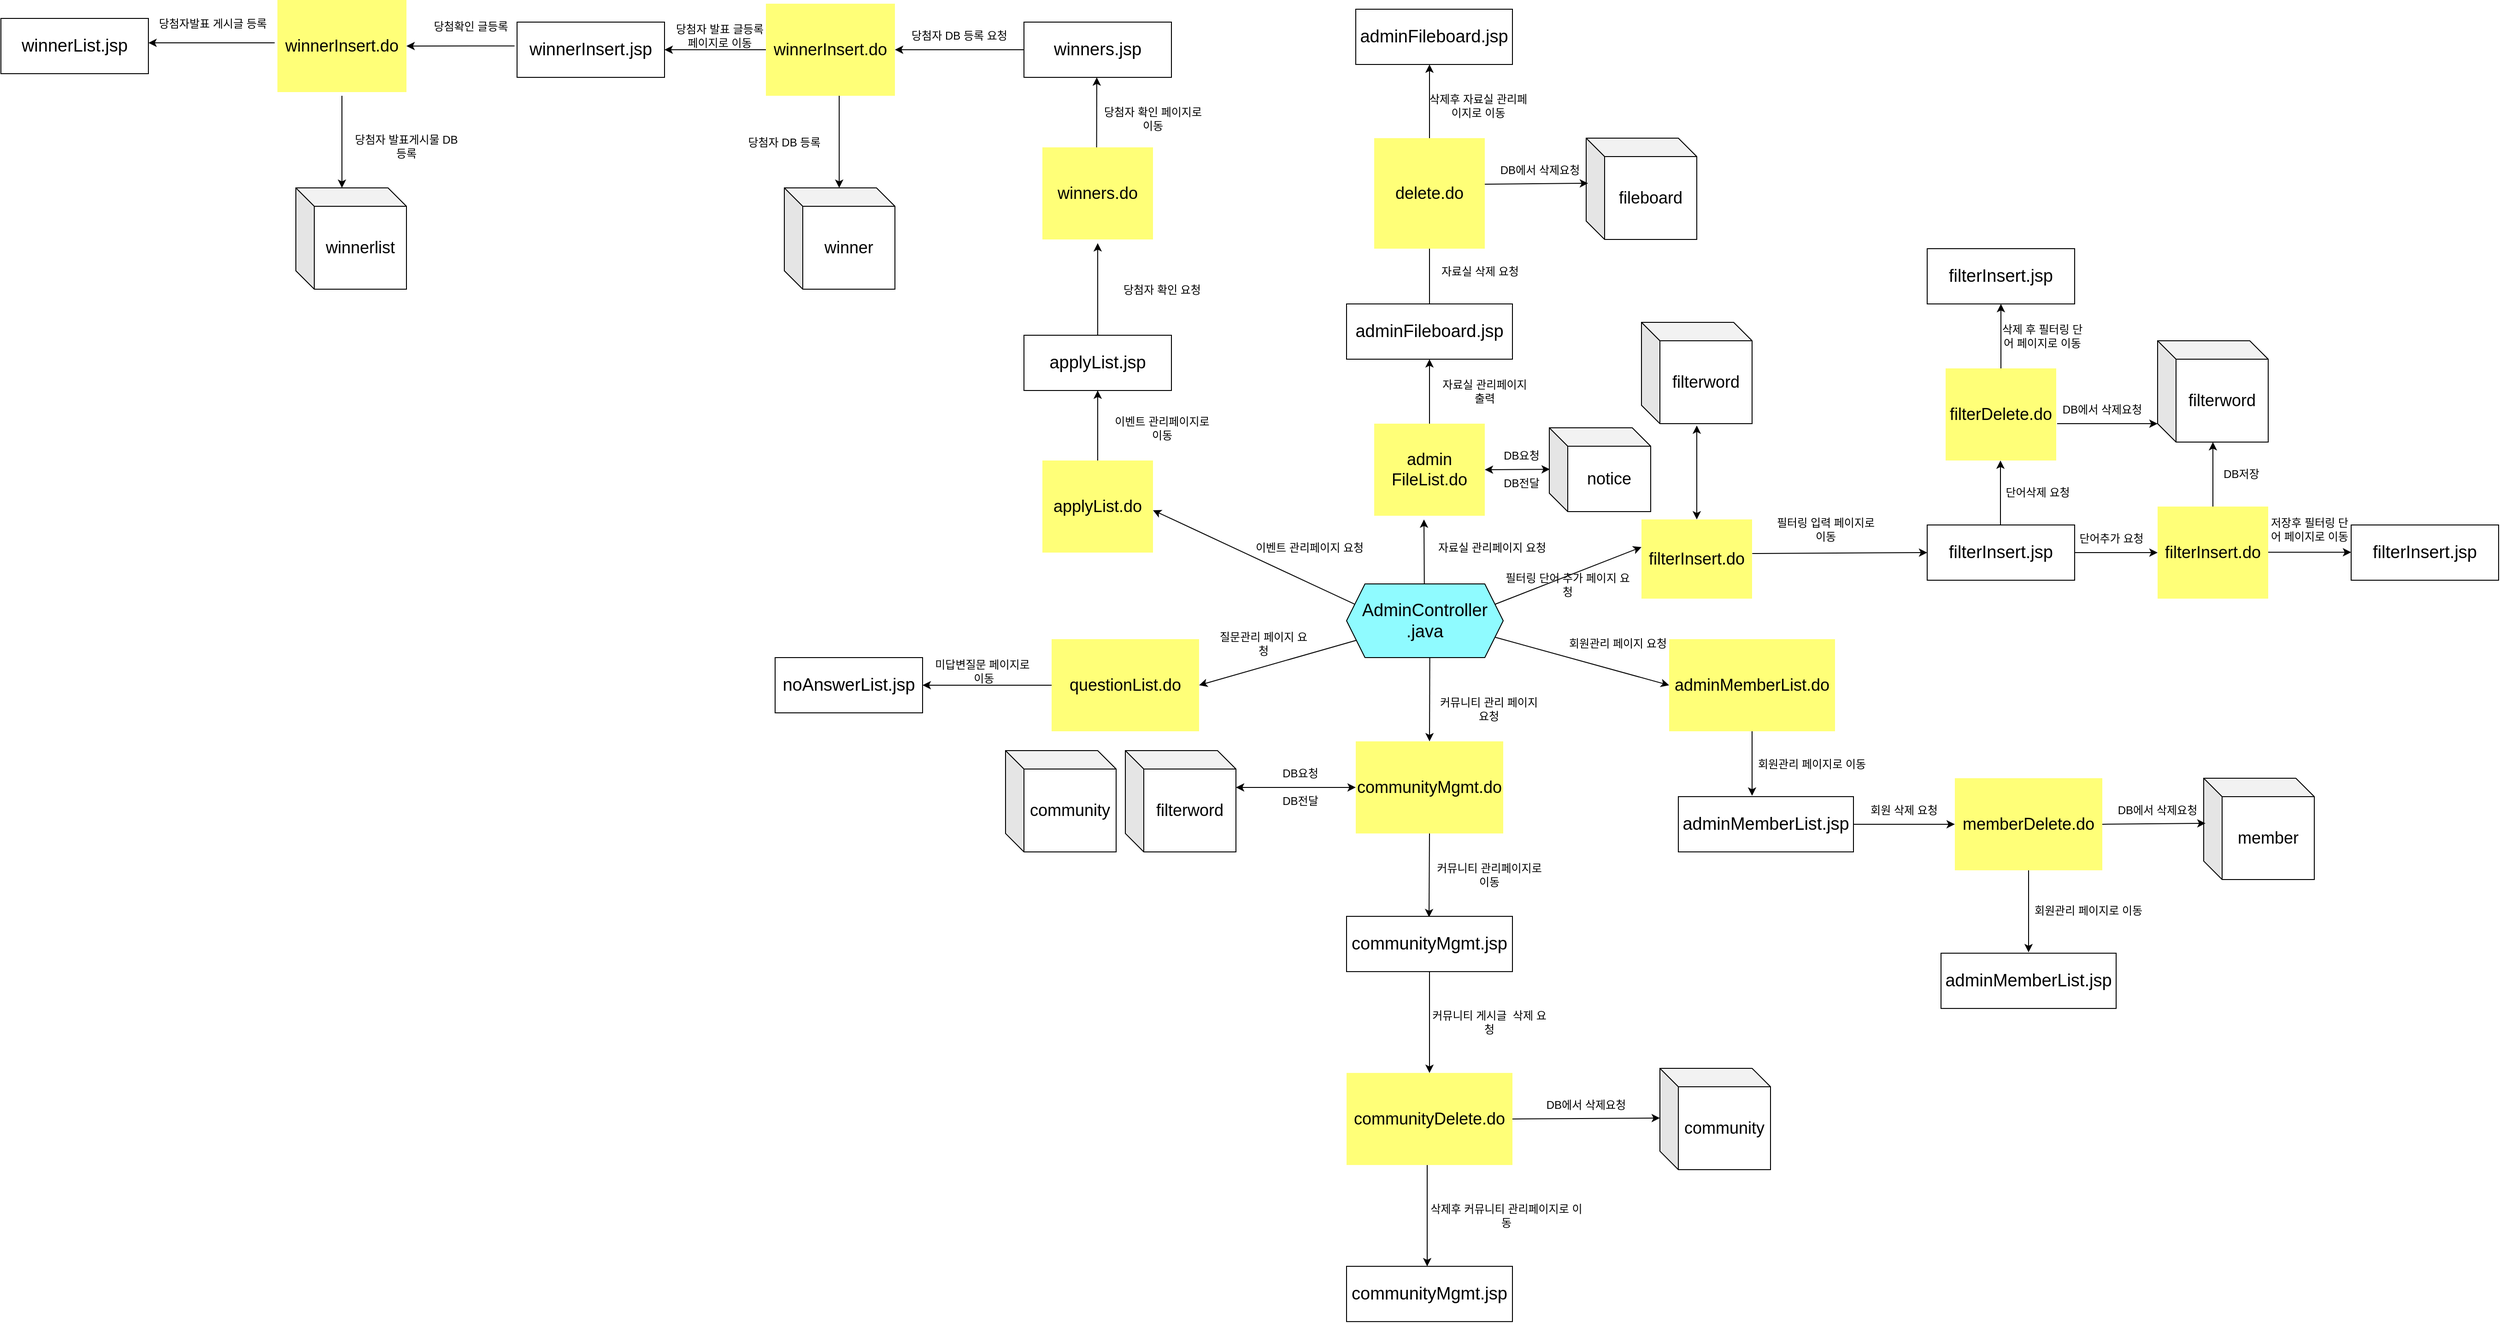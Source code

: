 <mxfile version="21.7.1" type="device">
  <diagram name="페이지-1" id="uMQmpPxXBUdLCJVfFvuU">
    <mxGraphModel dx="8061" dy="3802" grid="1" gridSize="10" guides="1" tooltips="1" connect="1" arrows="1" fold="1" page="1" pageScale="1" pageWidth="827" pageHeight="1169" math="0" shadow="0">
      <root>
        <mxCell id="0" />
        <mxCell id="1" parent="0" />
        <mxCell id="gLvKTpUvaCiPlKPC_Aii-118" value="" style="endArrow=classic;html=1;rounded=0;exitX=0.5;exitY=0;exitDx=0;exitDy=0;" edge="1" parent="1">
          <mxGeometry width="50" height="50" relative="1" as="geometry">
            <mxPoint x="-505.62" y="40" as="sourcePoint" />
            <mxPoint x="-506" y="-30" as="targetPoint" />
          </mxGeometry>
        </mxCell>
        <mxCell id="gLvKTpUvaCiPlKPC_Aii-134" value="&lt;span style=&quot;font-size: 18px;&quot;&gt;fileboard&lt;/span&gt;" style="shape=cube;whiteSpace=wrap;html=1;boundedLbl=1;backgroundOutline=1;darkOpacity=0.05;darkOpacity2=0.1;" vertex="1" parent="1">
          <mxGeometry x="-330" y="-444" width="120" height="110" as="geometry" />
        </mxCell>
        <mxCell id="gLvKTpUvaCiPlKPC_Aii-143" value="&lt;font style=&quot;font-size: 19px;&quot;&gt;AdminController&lt;br style=&quot;border-color: var(--border-color);&quot;&gt;.java&lt;/font&gt;" style="shape=hexagon;perimeter=hexagonPerimeter2;whiteSpace=wrap;html=1;fixedSize=1;fillColor=#8FFBFF;" vertex="1" parent="1">
          <mxGeometry x="-590" y="40" width="170" height="80" as="geometry" />
        </mxCell>
        <mxCell id="gLvKTpUvaCiPlKPC_Aii-144" value="&lt;span style=&quot;font-size: 18px;&quot;&gt;questionList.do&lt;/span&gt;" style="text;html=1;strokeColor=none;fillColor=#FFFF78;align=center;verticalAlign=middle;whiteSpace=wrap;rounded=0;" vertex="1" parent="1">
          <mxGeometry x="-910" y="100" width="160" height="100" as="geometry" />
        </mxCell>
        <mxCell id="gLvKTpUvaCiPlKPC_Aii-145" value="" style="endArrow=classic;html=1;rounded=0;exitX=0;exitY=0.5;exitDx=0;exitDy=0;entryX=1;entryY=0.5;entryDx=0;entryDy=0;" edge="1" parent="1" target="gLvKTpUvaCiPlKPC_Aii-146">
          <mxGeometry width="50" height="50" relative="1" as="geometry">
            <mxPoint x="-910" y="150" as="sourcePoint" />
            <mxPoint x="-1030" y="150" as="targetPoint" />
          </mxGeometry>
        </mxCell>
        <mxCell id="gLvKTpUvaCiPlKPC_Aii-146" value="&lt;font style=&quot;font-size: 19px;&quot;&gt;noAnswerList.jsp&lt;/font&gt;" style="rounded=0;whiteSpace=wrap;html=1;" vertex="1" parent="1">
          <mxGeometry x="-1210" y="120" width="160" height="60" as="geometry" />
        </mxCell>
        <mxCell id="gLvKTpUvaCiPlKPC_Aii-147" value="미답변질문 페이지로&lt;br&gt;&amp;nbsp;이동" style="text;html=1;strokeColor=none;fillColor=none;align=center;verticalAlign=middle;whiteSpace=wrap;rounded=0;" vertex="1" parent="1">
          <mxGeometry x="-1050" y="120" width="130" height="30" as="geometry" />
        </mxCell>
        <mxCell id="gLvKTpUvaCiPlKPC_Aii-148" value="" style="endArrow=classic;html=1;rounded=0;entryX=1;entryY=0.5;entryDx=0;entryDy=0;" edge="1" parent="1" source="gLvKTpUvaCiPlKPC_Aii-143">
          <mxGeometry width="50" height="50" relative="1" as="geometry">
            <mxPoint x="-650" y="150" as="sourcePoint" />
            <mxPoint x="-750" y="150" as="targetPoint" />
          </mxGeometry>
        </mxCell>
        <mxCell id="gLvKTpUvaCiPlKPC_Aii-149" value="질문관리 페이지 요청" style="text;html=1;strokeColor=none;fillColor=none;align=center;verticalAlign=middle;whiteSpace=wrap;rounded=0;" vertex="1" parent="1">
          <mxGeometry x="-730" y="90" width="100" height="30" as="geometry" />
        </mxCell>
        <mxCell id="gLvKTpUvaCiPlKPC_Aii-150" value="&lt;span style=&quot;font-size: 18px;&quot;&gt;admin&lt;br&gt;FileList.do&lt;br&gt;&lt;/span&gt;" style="text;html=1;strokeColor=none;fillColor=#FFFF78;align=center;verticalAlign=middle;whiteSpace=wrap;rounded=0;" vertex="1" parent="1">
          <mxGeometry x="-560" y="-134" width="120" height="100" as="geometry" />
        </mxCell>
        <mxCell id="gLvKTpUvaCiPlKPC_Aii-151" value="자료실 관리페이지 요청" style="text;html=1;strokeColor=none;fillColor=none;align=center;verticalAlign=middle;whiteSpace=wrap;rounded=0;" vertex="1" parent="1">
          <mxGeometry x="-502.5" y="-14" width="140" height="30" as="geometry" />
        </mxCell>
        <mxCell id="gLvKTpUvaCiPlKPC_Aii-152" value="" style="endArrow=classic;html=1;rounded=0;exitX=0.5;exitY=0;exitDx=0;exitDy=0;" edge="1" parent="1">
          <mxGeometry width="50" height="50" relative="1" as="geometry">
            <mxPoint x="-500" y="-134" as="sourcePoint" />
            <mxPoint x="-500" y="-204" as="targetPoint" />
          </mxGeometry>
        </mxCell>
        <mxCell id="gLvKTpUvaCiPlKPC_Aii-153" value="&lt;span style=&quot;font-size: 19px;&quot;&gt;adminFileboard.jsp&lt;br&gt;&lt;/span&gt;" style="rounded=0;whiteSpace=wrap;html=1;" vertex="1" parent="1">
          <mxGeometry x="-590" y="-264" width="180" height="60" as="geometry" />
        </mxCell>
        <mxCell id="gLvKTpUvaCiPlKPC_Aii-154" value="&lt;font style=&quot;font-size: 18px;&quot;&gt;notice&lt;/font&gt;" style="shape=cube;whiteSpace=wrap;html=1;boundedLbl=1;backgroundOutline=1;darkOpacity=0.05;darkOpacity2=0.1;" vertex="1" parent="1">
          <mxGeometry x="-370" y="-129.5" width="110" height="91" as="geometry" />
        </mxCell>
        <mxCell id="gLvKTpUvaCiPlKPC_Aii-155" value="" style="endArrow=classic;startArrow=classic;html=1;rounded=0;entryX=1;entryY=0.5;entryDx=0;entryDy=0;exitX=0.005;exitY=0.495;exitDx=0;exitDy=0;exitPerimeter=0;" edge="1" parent="1" source="gLvKTpUvaCiPlKPC_Aii-154" target="gLvKTpUvaCiPlKPC_Aii-150">
          <mxGeometry width="50" height="50" relative="1" as="geometry">
            <mxPoint x="-670" y="-190" as="sourcePoint" />
            <mxPoint x="-560" y="-174" as="targetPoint" />
          </mxGeometry>
        </mxCell>
        <mxCell id="gLvKTpUvaCiPlKPC_Aii-156" value="DB요청" style="text;html=1;strokeColor=none;fillColor=none;align=center;verticalAlign=middle;whiteSpace=wrap;rounded=0;" vertex="1" parent="1">
          <mxGeometry x="-460" y="-114" width="120" height="30" as="geometry" />
        </mxCell>
        <mxCell id="gLvKTpUvaCiPlKPC_Aii-157" value="DB전달" style="text;html=1;strokeColor=none;fillColor=none;align=center;verticalAlign=middle;whiteSpace=wrap;rounded=0;" vertex="1" parent="1">
          <mxGeometry x="-460" y="-84" width="120" height="30" as="geometry" />
        </mxCell>
        <mxCell id="gLvKTpUvaCiPlKPC_Aii-158" value="자료실 관리페이지&lt;br&gt;출력" style="text;html=1;strokeColor=none;fillColor=none;align=center;verticalAlign=middle;whiteSpace=wrap;rounded=0;" vertex="1" parent="1">
          <mxGeometry x="-510" y="-184" width="140" height="30" as="geometry" />
        </mxCell>
        <mxCell id="gLvKTpUvaCiPlKPC_Aii-159" value="자료실 삭제 요청" style="text;html=1;strokeColor=none;fillColor=none;align=center;verticalAlign=middle;whiteSpace=wrap;rounded=0;" vertex="1" parent="1">
          <mxGeometry x="-500" y="-314" width="110" height="30" as="geometry" />
        </mxCell>
        <mxCell id="gLvKTpUvaCiPlKPC_Aii-160" value="" style="endArrow=classic;html=1;rounded=0;exitX=0.5;exitY=0;exitDx=0;exitDy=0;" edge="1" parent="1" source="gLvKTpUvaCiPlKPC_Aii-153">
          <mxGeometry width="50" height="50" relative="1" as="geometry">
            <mxPoint x="-610" y="-244" as="sourcePoint" />
            <mxPoint x="-500" y="-344" as="targetPoint" />
          </mxGeometry>
        </mxCell>
        <mxCell id="gLvKTpUvaCiPlKPC_Aii-161" value="&lt;span style=&quot;font-size: 18px;&quot;&gt;delete.do&lt;br&gt;&lt;/span&gt;" style="text;html=1;strokeColor=none;fillColor=#FFFF78;align=center;verticalAlign=middle;whiteSpace=wrap;rounded=0;" vertex="1" parent="1">
          <mxGeometry x="-560" y="-444" width="120" height="120" as="geometry" />
        </mxCell>
        <mxCell id="gLvKTpUvaCiPlKPC_Aii-162" value="" style="endArrow=classic;html=1;rounded=0;exitX=1.008;exitY=0.6;exitDx=0;exitDy=0;exitPerimeter=0;entryX=0.019;entryY=0.491;entryDx=0;entryDy=0;entryPerimeter=0;" edge="1" parent="1">
          <mxGeometry width="50" height="50" relative="1" as="geometry">
            <mxPoint x="-440" y="-394" as="sourcePoint" />
            <mxPoint x="-328" y="-395" as="targetPoint" />
          </mxGeometry>
        </mxCell>
        <mxCell id="gLvKTpUvaCiPlKPC_Aii-163" value="DB에서 삭제요청" style="text;html=1;strokeColor=none;fillColor=none;align=center;verticalAlign=middle;whiteSpace=wrap;rounded=0;" vertex="1" parent="1">
          <mxGeometry x="-440" y="-424" width="120" height="30" as="geometry" />
        </mxCell>
        <mxCell id="gLvKTpUvaCiPlKPC_Aii-164" value="&lt;span style=&quot;font-size: 19px;&quot;&gt;adminFileboard.jsp&lt;br&gt;&lt;/span&gt;" style="rounded=0;whiteSpace=wrap;html=1;" vertex="1" parent="1">
          <mxGeometry x="-580" y="-584" width="170" height="60" as="geometry" />
        </mxCell>
        <mxCell id="gLvKTpUvaCiPlKPC_Aii-165" value="삭제후 자료실 관리페이지로 이동" style="text;html=1;strokeColor=none;fillColor=none;align=center;verticalAlign=middle;whiteSpace=wrap;rounded=0;" vertex="1" parent="1">
          <mxGeometry x="-502.5" y="-494" width="110" height="30" as="geometry" />
        </mxCell>
        <mxCell id="gLvKTpUvaCiPlKPC_Aii-166" value="" style="endArrow=classic;html=1;rounded=0;exitX=0.5;exitY=0;exitDx=0;exitDy=0;" edge="1" parent="1">
          <mxGeometry width="50" height="50" relative="1" as="geometry">
            <mxPoint x="-500" y="-444" as="sourcePoint" />
            <mxPoint x="-500" y="-524" as="targetPoint" />
          </mxGeometry>
        </mxCell>
        <mxCell id="gLvKTpUvaCiPlKPC_Aii-167" value="&lt;font style=&quot;font-size: 18px;&quot;&gt;filterInsert.do&lt;/font&gt;" style="text;html=1;strokeColor=none;fillColor=#FFFF78;align=center;verticalAlign=middle;whiteSpace=wrap;rounded=0;" vertex="1" parent="1">
          <mxGeometry x="-270" y="-30" width="120" height="86" as="geometry" />
        </mxCell>
        <mxCell id="gLvKTpUvaCiPlKPC_Aii-168" value="" style="endArrow=classic;html=1;rounded=0;exitX=1.002;exitY=0.43;exitDx=0;exitDy=0;exitPerimeter=0;" edge="1" parent="1" source="gLvKTpUvaCiPlKPC_Aii-167">
          <mxGeometry width="50" height="50" relative="1" as="geometry">
            <mxPoint x="70" y="-43.96" as="sourcePoint" />
            <mxPoint x="40" y="6" as="targetPoint" />
          </mxGeometry>
        </mxCell>
        <mxCell id="gLvKTpUvaCiPlKPC_Aii-169" value="" style="endArrow=classic;html=1;rounded=0;exitX=1;exitY=0.5;exitDx=0;exitDy=0;" edge="1" parent="1" source="gLvKTpUvaCiPlKPC_Aii-172">
          <mxGeometry width="50" height="50" relative="1" as="geometry">
            <mxPoint x="220" y="5.5" as="sourcePoint" />
            <mxPoint x="290" y="6" as="targetPoint" />
          </mxGeometry>
        </mxCell>
        <mxCell id="gLvKTpUvaCiPlKPC_Aii-170" value="DB저장" style="text;html=1;strokeColor=none;fillColor=none;align=center;verticalAlign=middle;whiteSpace=wrap;rounded=0;" vertex="1" parent="1">
          <mxGeometry x="321" y="-94" width="120" height="30" as="geometry" />
        </mxCell>
        <mxCell id="gLvKTpUvaCiPlKPC_Aii-171" value="저장후 필터링 단어 페이지로 이동" style="text;html=1;strokeColor=none;fillColor=none;align=center;verticalAlign=middle;whiteSpace=wrap;rounded=0;" vertex="1" parent="1">
          <mxGeometry x="410" y="-34" width="90" height="30" as="geometry" />
        </mxCell>
        <mxCell id="gLvKTpUvaCiPlKPC_Aii-172" value="&lt;font style=&quot;font-size: 19px;&quot;&gt;filterInsert.jsp&lt;/font&gt;" style="rounded=0;whiteSpace=wrap;html=1;" vertex="1" parent="1">
          <mxGeometry x="40" y="-24" width="160" height="60" as="geometry" />
        </mxCell>
        <mxCell id="gLvKTpUvaCiPlKPC_Aii-173" value="" style="endArrow=classic;html=1;rounded=0;exitX=1;exitY=0.5;exitDx=0;exitDy=0;" edge="1" parent="1">
          <mxGeometry width="50" height="50" relative="1" as="geometry">
            <mxPoint x="410" y="5.66" as="sourcePoint" />
            <mxPoint x="500" y="5.66" as="targetPoint" />
          </mxGeometry>
        </mxCell>
        <mxCell id="gLvKTpUvaCiPlKPC_Aii-174" value="" style="endArrow=classic;html=1;rounded=0;exitX=0.5;exitY=0;exitDx=0;exitDy=0;" edge="1" parent="1">
          <mxGeometry width="50" height="50" relative="1" as="geometry">
            <mxPoint x="350" y="-44" as="sourcePoint" />
            <mxPoint x="350" y="-114" as="targetPoint" />
          </mxGeometry>
        </mxCell>
        <mxCell id="gLvKTpUvaCiPlKPC_Aii-175" value="필터링 입력 페이지로&lt;br&gt;이동" style="text;html=1;strokeColor=none;fillColor=none;align=center;verticalAlign=middle;whiteSpace=wrap;rounded=0;" vertex="1" parent="1">
          <mxGeometry x="-130" y="-34" width="120" height="30" as="geometry" />
        </mxCell>
        <mxCell id="gLvKTpUvaCiPlKPC_Aii-176" value="단어추가 요청" style="text;html=1;strokeColor=none;fillColor=none;align=center;verticalAlign=middle;whiteSpace=wrap;rounded=0;" vertex="1" parent="1">
          <mxGeometry x="180" y="-24" width="120" height="30" as="geometry" />
        </mxCell>
        <mxCell id="gLvKTpUvaCiPlKPC_Aii-177" value="&lt;font style=&quot;font-size: 18px;&quot;&gt;filterword&lt;/font&gt;" style="shape=cube;whiteSpace=wrap;html=1;boundedLbl=1;backgroundOutline=1;darkOpacity=0.05;darkOpacity2=0.1;" vertex="1" parent="1">
          <mxGeometry x="-270" y="-244" width="120" height="110" as="geometry" />
        </mxCell>
        <mxCell id="gLvKTpUvaCiPlKPC_Aii-178" value="" style="endArrow=classic;startArrow=classic;html=1;rounded=0;exitX=0.5;exitY=0;exitDx=0;exitDy=0;entryX=0.5;entryY=1.018;entryDx=0;entryDy=0;entryPerimeter=0;" edge="1" parent="1" source="gLvKTpUvaCiPlKPC_Aii-167" target="gLvKTpUvaCiPlKPC_Aii-177">
          <mxGeometry width="50" height="50" relative="1" as="geometry">
            <mxPoint x="-60" y="-114" as="sourcePoint" />
            <mxPoint x="100" y="-114" as="targetPoint" />
          </mxGeometry>
        </mxCell>
        <mxCell id="gLvKTpUvaCiPlKPC_Aii-179" value="&lt;font style=&quot;font-size: 18px;&quot;&gt;filterInsert.do&lt;/font&gt;" style="text;html=1;strokeColor=none;fillColor=#FFFF78;align=center;verticalAlign=middle;whiteSpace=wrap;rounded=0;" vertex="1" parent="1">
          <mxGeometry x="290" y="-44" width="120" height="100" as="geometry" />
        </mxCell>
        <mxCell id="gLvKTpUvaCiPlKPC_Aii-180" value="&lt;font style=&quot;font-size: 18px;&quot;&gt;filterword&lt;/font&gt;" style="shape=cube;whiteSpace=wrap;html=1;boundedLbl=1;backgroundOutline=1;darkOpacity=0.05;darkOpacity2=0.1;" vertex="1" parent="1">
          <mxGeometry x="290" y="-224" width="120" height="110" as="geometry" />
        </mxCell>
        <mxCell id="gLvKTpUvaCiPlKPC_Aii-181" value="&lt;font style=&quot;font-size: 19px;&quot;&gt;filterInsert.jsp&lt;/font&gt;" style="rounded=0;whiteSpace=wrap;html=1;" vertex="1" parent="1">
          <mxGeometry x="500" y="-24" width="160" height="60" as="geometry" />
        </mxCell>
        <mxCell id="gLvKTpUvaCiPlKPC_Aii-182" value="&lt;font style=&quot;font-size: 18px;&quot;&gt;filterDelete.do&lt;/font&gt;" style="text;html=1;strokeColor=none;fillColor=#FFFF78;align=center;verticalAlign=middle;whiteSpace=wrap;rounded=0;" vertex="1" parent="1">
          <mxGeometry x="60" y="-194" width="120" height="100" as="geometry" />
        </mxCell>
        <mxCell id="gLvKTpUvaCiPlKPC_Aii-183" value="" style="endArrow=classic;html=1;rounded=0;exitX=0.5;exitY=0;exitDx=0;exitDy=0;" edge="1" parent="1">
          <mxGeometry width="50" height="50" relative="1" as="geometry">
            <mxPoint x="119.5" y="-24" as="sourcePoint" />
            <mxPoint x="119.5" y="-94" as="targetPoint" />
          </mxGeometry>
        </mxCell>
        <mxCell id="gLvKTpUvaCiPlKPC_Aii-184" value="단어삭제 요청" style="text;html=1;strokeColor=none;fillColor=none;align=center;verticalAlign=middle;whiteSpace=wrap;rounded=0;" vertex="1" parent="1">
          <mxGeometry x="100" y="-74" width="120" height="30" as="geometry" />
        </mxCell>
        <mxCell id="gLvKTpUvaCiPlKPC_Aii-185" value="" style="endArrow=classic;html=1;rounded=0;exitX=0.5;exitY=0;exitDx=0;exitDy=0;" edge="1" parent="1">
          <mxGeometry width="50" height="50" relative="1" as="geometry">
            <mxPoint x="120" y="-194" as="sourcePoint" />
            <mxPoint x="120" y="-264" as="targetPoint" />
          </mxGeometry>
        </mxCell>
        <mxCell id="gLvKTpUvaCiPlKPC_Aii-186" value="" style="endArrow=classic;html=1;rounded=0;exitX=1.008;exitY=0.6;exitDx=0;exitDy=0;exitPerimeter=0;entryX=0;entryY=0;entryDx=0;entryDy=90;entryPerimeter=0;" edge="1" parent="1" source="gLvKTpUvaCiPlKPC_Aii-182" target="gLvKTpUvaCiPlKPC_Aii-180">
          <mxGeometry width="50" height="50" relative="1" as="geometry">
            <mxPoint x="-30" y="-14" as="sourcePoint" />
            <mxPoint x="20" y="-64" as="targetPoint" />
          </mxGeometry>
        </mxCell>
        <mxCell id="gLvKTpUvaCiPlKPC_Aii-187" value="DB에서 삭제요청" style="text;html=1;strokeColor=none;fillColor=none;align=center;verticalAlign=middle;whiteSpace=wrap;rounded=0;" vertex="1" parent="1">
          <mxGeometry x="170" y="-164" width="120" height="30" as="geometry" />
        </mxCell>
        <mxCell id="gLvKTpUvaCiPlKPC_Aii-188" value="&lt;font style=&quot;font-size: 19px;&quot;&gt;filterInsert.jsp&lt;/font&gt;" style="rounded=0;whiteSpace=wrap;html=1;" vertex="1" parent="1">
          <mxGeometry x="40" y="-324" width="160" height="60" as="geometry" />
        </mxCell>
        <mxCell id="gLvKTpUvaCiPlKPC_Aii-189" value="삭제 후 필터링 단어 페이지로 이동" style="text;html=1;strokeColor=none;fillColor=none;align=center;verticalAlign=middle;whiteSpace=wrap;rounded=0;" vertex="1" parent="1">
          <mxGeometry x="120" y="-244" width="90" height="30" as="geometry" />
        </mxCell>
        <mxCell id="gLvKTpUvaCiPlKPC_Aii-190" value="필터링 단어 추가 페이지 요청" style="text;html=1;strokeColor=none;fillColor=none;align=center;verticalAlign=middle;whiteSpace=wrap;rounded=0;" vertex="1" parent="1">
          <mxGeometry x="-420" y="26" width="140" height="30" as="geometry" />
        </mxCell>
        <mxCell id="gLvKTpUvaCiPlKPC_Aii-191" value="" style="endArrow=classic;html=1;rounded=0;exitX=1;exitY=0.25;exitDx=0;exitDy=0;" edge="1" parent="1" source="gLvKTpUvaCiPlKPC_Aii-143">
          <mxGeometry width="50" height="50" relative="1" as="geometry">
            <mxPoint x="-310.0" y="30" as="sourcePoint" />
            <mxPoint x="-270" as="targetPoint" />
          </mxGeometry>
        </mxCell>
        <mxCell id="gLvKTpUvaCiPlKPC_Aii-193" value="" style="endArrow=classic;html=1;rounded=0;exitX=1.004;exitY=0.438;exitDx=0;exitDy=0;exitPerimeter=0;" edge="1" parent="1">
          <mxGeometry width="50" height="50" relative="1" as="geometry">
            <mxPoint x="-499.68" y="120.0" as="sourcePoint" />
            <mxPoint x="-500" y="210.96" as="targetPoint" />
          </mxGeometry>
        </mxCell>
        <mxCell id="gLvKTpUvaCiPlKPC_Aii-194" value="" style="endArrow=classic;html=1;rounded=0;exitX=0.5;exitY=1;exitDx=0;exitDy=0;" edge="1" parent="1">
          <mxGeometry width="50" height="50" relative="1" as="geometry">
            <mxPoint x="-500" y="310.96" as="sourcePoint" />
            <mxPoint x="-500.5" y="401.92" as="targetPoint" />
          </mxGeometry>
        </mxCell>
        <mxCell id="gLvKTpUvaCiPlKPC_Aii-195" value="&lt;font style=&quot;font-size: 19px;&quot;&gt;communityMgmt.jsp&lt;br&gt;&lt;/font&gt;" style="rounded=0;whiteSpace=wrap;html=1;" vertex="1" parent="1">
          <mxGeometry x="-590" y="400.96" width="180" height="60" as="geometry" />
        </mxCell>
        <mxCell id="gLvKTpUvaCiPlKPC_Aii-196" value="커뮤니티 관리페이지로 이동" style="text;html=1;strokeColor=none;fillColor=none;align=center;verticalAlign=middle;whiteSpace=wrap;rounded=0;" vertex="1" parent="1">
          <mxGeometry x="-500" y="340.96" width="130" height="30" as="geometry" />
        </mxCell>
        <mxCell id="gLvKTpUvaCiPlKPC_Aii-197" value="커뮤니티 관리 페이지&lt;br&gt;요청" style="text;html=1;strokeColor=none;fillColor=none;align=center;verticalAlign=middle;whiteSpace=wrap;rounded=0;" vertex="1" parent="1">
          <mxGeometry x="-502.5" y="160.96" width="132.5" height="30" as="geometry" />
        </mxCell>
        <mxCell id="gLvKTpUvaCiPlKPC_Aii-198" value="&lt;font style=&quot;font-size: 18px;&quot;&gt;communityMgmt.do&lt;/font&gt;" style="text;html=1;strokeColor=none;fillColor=#FFFF78;align=center;verticalAlign=middle;whiteSpace=wrap;rounded=0;" vertex="1" parent="1">
          <mxGeometry x="-580" y="210.96" width="160" height="100" as="geometry" />
        </mxCell>
        <mxCell id="gLvKTpUvaCiPlKPC_Aii-204" value="&lt;span style=&quot;font-size: 18px;&quot;&gt;communityDelete.do&lt;/span&gt;" style="text;html=1;strokeColor=none;fillColor=#FFFF78;align=center;verticalAlign=middle;whiteSpace=wrap;rounded=0;" vertex="1" parent="1">
          <mxGeometry x="-590" y="570.96" width="180" height="100" as="geometry" />
        </mxCell>
        <mxCell id="gLvKTpUvaCiPlKPC_Aii-205" value="" style="endArrow=classic;html=1;rounded=0;exitX=0.5;exitY=1;exitDx=0;exitDy=0;" edge="1" parent="1" source="gLvKTpUvaCiPlKPC_Aii-195" target="gLvKTpUvaCiPlKPC_Aii-204">
          <mxGeometry width="50" height="50" relative="1" as="geometry">
            <mxPoint x="-60" y="670.96" as="sourcePoint" />
            <mxPoint x="-10" y="620.96" as="targetPoint" />
          </mxGeometry>
        </mxCell>
        <mxCell id="gLvKTpUvaCiPlKPC_Aii-206" value="커뮤니티 게시글&amp;nbsp; 삭제 요청" style="text;html=1;strokeColor=none;fillColor=none;align=center;verticalAlign=middle;whiteSpace=wrap;rounded=0;" vertex="1" parent="1">
          <mxGeometry x="-500" y="500.96" width="130" height="30" as="geometry" />
        </mxCell>
        <mxCell id="gLvKTpUvaCiPlKPC_Aii-207" value="&lt;span style=&quot;font-size: 18px;&quot;&gt;community&lt;/span&gt;" style="shape=cube;whiteSpace=wrap;html=1;boundedLbl=1;backgroundOutline=1;darkOpacity=0.05;darkOpacity2=0.1;" vertex="1" parent="1">
          <mxGeometry x="-250" y="565.96" width="120" height="110" as="geometry" />
        </mxCell>
        <mxCell id="gLvKTpUvaCiPlKPC_Aii-208" value="&lt;font style=&quot;font-size: 19px;&quot;&gt;communityMgmt.jsp&lt;br&gt;&lt;/font&gt;" style="rounded=0;whiteSpace=wrap;html=1;" vertex="1" parent="1">
          <mxGeometry x="-590" y="780.96" width="180" height="60" as="geometry" />
        </mxCell>
        <mxCell id="gLvKTpUvaCiPlKPC_Aii-209" value="" style="endArrow=classic;html=1;rounded=0;exitX=0.5;exitY=1;exitDx=0;exitDy=0;" edge="1" parent="1">
          <mxGeometry width="50" height="50" relative="1" as="geometry">
            <mxPoint x="-502.5" y="670.96" as="sourcePoint" />
            <mxPoint x="-502.5" y="780.96" as="targetPoint" />
          </mxGeometry>
        </mxCell>
        <mxCell id="gLvKTpUvaCiPlKPC_Aii-210" value="삭제후 커뮤니티 관리페이지로 이동" style="text;html=1;strokeColor=none;fillColor=none;align=center;verticalAlign=middle;whiteSpace=wrap;rounded=0;" vertex="1" parent="1">
          <mxGeometry x="-503" y="710.96" width="172.5" height="30" as="geometry" />
        </mxCell>
        <mxCell id="gLvKTpUvaCiPlKPC_Aii-211" value="DB에서 삭제요청" style="text;html=1;strokeColor=none;fillColor=none;align=center;verticalAlign=middle;whiteSpace=wrap;rounded=0;" vertex="1" parent="1">
          <mxGeometry x="-390" y="590.96" width="120" height="30" as="geometry" />
        </mxCell>
        <mxCell id="gLvKTpUvaCiPlKPC_Aii-212" value="" style="endArrow=classic;html=1;rounded=0;exitX=1;exitY=0.5;exitDx=0;exitDy=0;entryX=0;entryY=0.491;entryDx=0;entryDy=0;entryPerimeter=0;" edge="1" parent="1" source="gLvKTpUvaCiPlKPC_Aii-204" target="gLvKTpUvaCiPlKPC_Aii-207">
          <mxGeometry width="50" height="50" relative="1" as="geometry">
            <mxPoint x="-60" y="570.96" as="sourcePoint" />
            <mxPoint x="-10" y="520.96" as="targetPoint" />
          </mxGeometry>
        </mxCell>
        <mxCell id="gLvKTpUvaCiPlKPC_Aii-213" value="&lt;font style=&quot;font-size: 18px;&quot;&gt;filterword&lt;/font&gt;" style="shape=cube;whiteSpace=wrap;html=1;boundedLbl=1;backgroundOutline=1;darkOpacity=0.05;darkOpacity2=0.1;" vertex="1" parent="1">
          <mxGeometry x="-830" y="220.96" width="120" height="110" as="geometry" />
        </mxCell>
        <mxCell id="gLvKTpUvaCiPlKPC_Aii-214" value="&lt;span style=&quot;font-size: 18px;&quot;&gt;community&lt;/span&gt;" style="shape=cube;whiteSpace=wrap;html=1;boundedLbl=1;backgroundOutline=1;darkOpacity=0.05;darkOpacity2=0.1;" vertex="1" parent="1">
          <mxGeometry x="-960" y="220.96" width="120" height="110" as="geometry" />
        </mxCell>
        <mxCell id="gLvKTpUvaCiPlKPC_Aii-215" value="DB요청" style="text;html=1;strokeColor=none;fillColor=none;align=center;verticalAlign=middle;whiteSpace=wrap;rounded=0;" vertex="1" parent="1">
          <mxGeometry x="-700" y="230.96" width="120" height="30" as="geometry" />
        </mxCell>
        <mxCell id="gLvKTpUvaCiPlKPC_Aii-216" value="DB전달" style="text;html=1;strokeColor=none;fillColor=none;align=center;verticalAlign=middle;whiteSpace=wrap;rounded=0;" vertex="1" parent="1">
          <mxGeometry x="-700" y="260.96" width="120" height="30" as="geometry" />
        </mxCell>
        <mxCell id="gLvKTpUvaCiPlKPC_Aii-217" value="" style="endArrow=classic;startArrow=classic;html=1;rounded=0;" edge="1" parent="1">
          <mxGeometry width="50" height="50" relative="1" as="geometry">
            <mxPoint x="-710" y="261" as="sourcePoint" />
            <mxPoint x="-580" y="260.96" as="targetPoint" />
          </mxGeometry>
        </mxCell>
        <mxCell id="gLvKTpUvaCiPlKPC_Aii-218" value="" style="endArrow=classic;html=1;rounded=0;exitX=1;exitY=0.75;exitDx=0;exitDy=0;" edge="1" parent="1" source="gLvKTpUvaCiPlKPC_Aii-143">
          <mxGeometry width="50" height="50" relative="1" as="geometry">
            <mxPoint x="-300" y="100" as="sourcePoint" />
            <mxPoint x="-240" y="150" as="targetPoint" />
          </mxGeometry>
        </mxCell>
        <mxCell id="gLvKTpUvaCiPlKPC_Aii-220" value="&lt;font style=&quot;font-size: 18px;&quot;&gt;adminMemberList.do&lt;/font&gt;" style="text;html=1;strokeColor=none;fillColor=#FFFF78;align=center;verticalAlign=middle;whiteSpace=wrap;rounded=0;" vertex="1" parent="1">
          <mxGeometry x="-240" y="100" width="180" height="100" as="geometry" />
        </mxCell>
        <mxCell id="gLvKTpUvaCiPlKPC_Aii-222" value="&lt;font style=&quot;font-size: 19px;&quot;&gt;adminMemberList.jsp&lt;/font&gt;" style="rounded=0;whiteSpace=wrap;html=1;" vertex="1" parent="1">
          <mxGeometry x="-230" y="270.96" width="190" height="60" as="geometry" />
        </mxCell>
        <mxCell id="gLvKTpUvaCiPlKPC_Aii-223" value="" style="endArrow=classic;html=1;rounded=0;exitX=0.5;exitY=1;exitDx=0;exitDy=0;" edge="1" parent="1" source="gLvKTpUvaCiPlKPC_Aii-220">
          <mxGeometry width="50" height="50" relative="1" as="geometry">
            <mxPoint x="-150" y="180" as="sourcePoint" />
            <mxPoint x="-150" y="270" as="targetPoint" />
          </mxGeometry>
        </mxCell>
        <mxCell id="gLvKTpUvaCiPlKPC_Aii-224" value="&lt;font style=&quot;font-size: 18px;&quot;&gt;memberDelete.do&lt;/font&gt;" style="text;html=1;strokeColor=none;fillColor=#FFFF78;align=center;verticalAlign=middle;whiteSpace=wrap;rounded=0;" vertex="1" parent="1">
          <mxGeometry x="70" y="250.96" width="160" height="100" as="geometry" />
        </mxCell>
        <mxCell id="gLvKTpUvaCiPlKPC_Aii-226" value="" style="endArrow=classic;html=1;rounded=0;exitX=1;exitY=0.5;exitDx=0;exitDy=0;entryX=0;entryY=0.5;entryDx=0;entryDy=0;" edge="1" parent="1" source="gLvKTpUvaCiPlKPC_Aii-222" target="gLvKTpUvaCiPlKPC_Aii-224">
          <mxGeometry width="50" height="50" relative="1" as="geometry">
            <mxPoint x="-50" y="370" as="sourcePoint" />
            <mxPoint y="320" as="targetPoint" />
          </mxGeometry>
        </mxCell>
        <mxCell id="gLvKTpUvaCiPlKPC_Aii-227" value="회원관리 페이지 요청" style="text;html=1;strokeColor=none;fillColor=none;align=center;verticalAlign=middle;whiteSpace=wrap;rounded=0;" vertex="1" parent="1">
          <mxGeometry x="-362.5" y="90" width="132.5" height="30" as="geometry" />
        </mxCell>
        <mxCell id="gLvKTpUvaCiPlKPC_Aii-228" value="회원관리 페이지로 이동" style="text;html=1;strokeColor=none;fillColor=none;align=center;verticalAlign=middle;whiteSpace=wrap;rounded=0;" vertex="1" parent="1">
          <mxGeometry x="-150" y="220.96" width="130" height="30" as="geometry" />
        </mxCell>
        <mxCell id="gLvKTpUvaCiPlKPC_Aii-229" value="&lt;span style=&quot;font-size: 18px;&quot;&gt;member&lt;/span&gt;" style="shape=cube;whiteSpace=wrap;html=1;boundedLbl=1;backgroundOutline=1;darkOpacity=0.05;darkOpacity2=0.1;" vertex="1" parent="1">
          <mxGeometry x="340" y="250.96" width="120" height="110" as="geometry" />
        </mxCell>
        <mxCell id="gLvKTpUvaCiPlKPC_Aii-230" value="" style="endArrow=classic;html=1;rounded=0;exitX=1.008;exitY=0.6;exitDx=0;exitDy=0;exitPerimeter=0;entryX=0.019;entryY=0.491;entryDx=0;entryDy=0;entryPerimeter=0;" edge="1" parent="1">
          <mxGeometry width="50" height="50" relative="1" as="geometry">
            <mxPoint x="230" y="300.96" as="sourcePoint" />
            <mxPoint x="342" y="299.96" as="targetPoint" />
          </mxGeometry>
        </mxCell>
        <mxCell id="gLvKTpUvaCiPlKPC_Aii-231" value="DB에서 삭제요청" style="text;html=1;strokeColor=none;fillColor=none;align=center;verticalAlign=middle;whiteSpace=wrap;rounded=0;" vertex="1" parent="1">
          <mxGeometry x="230" y="270.96" width="120" height="30" as="geometry" />
        </mxCell>
        <mxCell id="gLvKTpUvaCiPlKPC_Aii-232" value="" style="endArrow=classic;html=1;rounded=0;exitX=0.5;exitY=1;exitDx=0;exitDy=0;" edge="1" parent="1" source="gLvKTpUvaCiPlKPC_Aii-224">
          <mxGeometry width="50" height="50" relative="1" as="geometry">
            <mxPoint x="80" y="250" as="sourcePoint" />
            <mxPoint x="150" y="440" as="targetPoint" />
          </mxGeometry>
        </mxCell>
        <mxCell id="gLvKTpUvaCiPlKPC_Aii-233" value="&lt;font style=&quot;font-size: 19px;&quot;&gt;adminMemberList.jsp&lt;/font&gt;" style="rounded=0;whiteSpace=wrap;html=1;" vertex="1" parent="1">
          <mxGeometry x="55" y="440.96" width="190" height="60" as="geometry" />
        </mxCell>
        <mxCell id="gLvKTpUvaCiPlKPC_Aii-234" value="회원관리 페이지로 이동" style="text;html=1;strokeColor=none;fillColor=none;align=center;verticalAlign=middle;whiteSpace=wrap;rounded=0;" vertex="1" parent="1">
          <mxGeometry x="150" y="380" width="130" height="30" as="geometry" />
        </mxCell>
        <mxCell id="gLvKTpUvaCiPlKPC_Aii-235" value="회원 삭제 요청" style="text;html=1;strokeColor=none;fillColor=none;align=center;verticalAlign=middle;whiteSpace=wrap;rounded=0;" vertex="1" parent="1">
          <mxGeometry x="-40" y="270.96" width="110" height="30" as="geometry" />
        </mxCell>
        <mxCell id="gLvKTpUvaCiPlKPC_Aii-236" value="" style="endArrow=classic;html=1;rounded=0;exitX=0;exitY=0.25;exitDx=0;exitDy=0;" edge="1" parent="1" source="gLvKTpUvaCiPlKPC_Aii-143">
          <mxGeometry width="50" height="50" relative="1" as="geometry">
            <mxPoint x="-680" y="-100" as="sourcePoint" />
            <mxPoint x="-800" y="-40" as="targetPoint" />
          </mxGeometry>
        </mxCell>
        <mxCell id="gLvKTpUvaCiPlKPC_Aii-237" value="&lt;span style=&quot;font-size: 18px;&quot;&gt;applyList.do&lt;br&gt;&lt;/span&gt;" style="text;html=1;strokeColor=none;fillColor=#FFFF78;align=center;verticalAlign=middle;whiteSpace=wrap;rounded=0;" vertex="1" parent="1">
          <mxGeometry x="-920" y="-94" width="120" height="100" as="geometry" />
        </mxCell>
        <mxCell id="gLvKTpUvaCiPlKPC_Aii-238" value="이벤트 관리페이지 요청" style="text;html=1;strokeColor=none;fillColor=none;align=center;verticalAlign=middle;whiteSpace=wrap;rounded=0;" vertex="1" parent="1">
          <mxGeometry x="-700" y="-14" width="140" height="30" as="geometry" />
        </mxCell>
        <mxCell id="gLvKTpUvaCiPlKPC_Aii-239" value="" style="endArrow=classic;html=1;rounded=0;exitX=0.5;exitY=0;exitDx=0;exitDy=0;" edge="1" parent="1" source="gLvKTpUvaCiPlKPC_Aii-237">
          <mxGeometry width="50" height="50" relative="1" as="geometry">
            <mxPoint x="-680" y="-100" as="sourcePoint" />
            <mxPoint x="-860" y="-180" as="targetPoint" />
          </mxGeometry>
        </mxCell>
        <mxCell id="gLvKTpUvaCiPlKPC_Aii-240" value="&lt;span style=&quot;font-size: 19px;&quot;&gt;applyList.jsp&lt;/span&gt;" style="rounded=0;whiteSpace=wrap;html=1;" vertex="1" parent="1">
          <mxGeometry x="-940" y="-230" width="160" height="60" as="geometry" />
        </mxCell>
        <mxCell id="gLvKTpUvaCiPlKPC_Aii-241" value="이벤트 관리페이지로&lt;br&gt;이동" style="text;html=1;strokeColor=none;fillColor=none;align=center;verticalAlign=middle;whiteSpace=wrap;rounded=0;" vertex="1" parent="1">
          <mxGeometry x="-860" y="-144" width="140" height="30" as="geometry" />
        </mxCell>
        <mxCell id="gLvKTpUvaCiPlKPC_Aii-245" value="" style="endArrow=classic;html=1;rounded=0;exitX=0.5;exitY=0;exitDx=0;exitDy=0;entryX=0.5;entryY=1;entryDx=0;entryDy=0;" edge="1" parent="1" source="gLvKTpUvaCiPlKPC_Aii-237" target="gLvKTpUvaCiPlKPC_Aii-240">
          <mxGeometry width="50" height="50" relative="1" as="geometry">
            <mxPoint x="-680" y="-100" as="sourcePoint" />
            <mxPoint x="-630" y="-150" as="targetPoint" />
          </mxGeometry>
        </mxCell>
        <mxCell id="gLvKTpUvaCiPlKPC_Aii-247" value="" style="endArrow=classic;html=1;rounded=0;exitX=0.5;exitY=0;exitDx=0;exitDy=0;" edge="1" parent="1" source="gLvKTpUvaCiPlKPC_Aii-240">
          <mxGeometry width="50" height="50" relative="1" as="geometry">
            <mxPoint x="-680" y="-220" as="sourcePoint" />
            <mxPoint x="-860" y="-330" as="targetPoint" />
          </mxGeometry>
        </mxCell>
        <mxCell id="gLvKTpUvaCiPlKPC_Aii-248" value="&lt;span style=&quot;font-size: 18px;&quot;&gt;winners.do&lt;br&gt;&lt;/span&gt;" style="text;html=1;strokeColor=none;fillColor=#FFFF78;align=center;verticalAlign=middle;whiteSpace=wrap;rounded=0;" vertex="1" parent="1">
          <mxGeometry x="-920" y="-434" width="120" height="100" as="geometry" />
        </mxCell>
        <mxCell id="gLvKTpUvaCiPlKPC_Aii-249" value="" style="endArrow=classic;html=1;rounded=0;exitX=0.5;exitY=0;exitDx=0;exitDy=0;" edge="1" parent="1">
          <mxGeometry width="50" height="50" relative="1" as="geometry">
            <mxPoint x="-861.18" y="-434" as="sourcePoint" />
            <mxPoint x="-861" y="-510" as="targetPoint" />
          </mxGeometry>
        </mxCell>
        <mxCell id="gLvKTpUvaCiPlKPC_Aii-250" value="&lt;span style=&quot;font-size: 19px;&quot;&gt;winners.jsp&lt;/span&gt;" style="rounded=0;whiteSpace=wrap;html=1;" vertex="1" parent="1">
          <mxGeometry x="-940" y="-570" width="160" height="60" as="geometry" />
        </mxCell>
        <mxCell id="gLvKTpUvaCiPlKPC_Aii-251" value="당첨자 확인 요청" style="text;html=1;strokeColor=none;fillColor=none;align=center;verticalAlign=middle;whiteSpace=wrap;rounded=0;" vertex="1" parent="1">
          <mxGeometry x="-860" y="-294" width="140" height="30" as="geometry" />
        </mxCell>
        <mxCell id="gLvKTpUvaCiPlKPC_Aii-252" value="당첨자 확인 페이지로&lt;br&gt;이동" style="text;html=1;strokeColor=none;fillColor=none;align=center;verticalAlign=middle;whiteSpace=wrap;rounded=0;" vertex="1" parent="1">
          <mxGeometry x="-870" y="-480" width="140" height="30" as="geometry" />
        </mxCell>
        <mxCell id="gLvKTpUvaCiPlKPC_Aii-253" value="" style="endArrow=classic;html=1;rounded=0;exitX=0;exitY=0.5;exitDx=0;exitDy=0;" edge="1" parent="1" source="gLvKTpUvaCiPlKPC_Aii-250">
          <mxGeometry width="50" height="50" relative="1" as="geometry">
            <mxPoint x="-1160" y="-600" as="sourcePoint" />
            <mxPoint x="-1080" y="-540" as="targetPoint" />
          </mxGeometry>
        </mxCell>
        <mxCell id="gLvKTpUvaCiPlKPC_Aii-254" value="&lt;span style=&quot;font-size: 18px;&quot;&gt;winnerInsert.do&lt;br&gt;&lt;/span&gt;" style="text;html=1;strokeColor=none;fillColor=#FFFF78;align=center;verticalAlign=middle;whiteSpace=wrap;rounded=0;" vertex="1" parent="1">
          <mxGeometry x="-1220" y="-590" width="140" height="100" as="geometry" />
        </mxCell>
        <mxCell id="gLvKTpUvaCiPlKPC_Aii-256" value="당첨자 DB 등록 요청" style="text;html=1;strokeColor=none;fillColor=none;align=center;verticalAlign=middle;whiteSpace=wrap;rounded=0;" vertex="1" parent="1">
          <mxGeometry x="-1080" y="-570" width="140" height="30" as="geometry" />
        </mxCell>
        <mxCell id="gLvKTpUvaCiPlKPC_Aii-257" value="&lt;span style=&quot;font-size: 19px;&quot;&gt;winnerInsert.jsp&lt;/span&gt;" style="rounded=0;whiteSpace=wrap;html=1;" vertex="1" parent="1">
          <mxGeometry x="-1490" y="-570" width="160" height="60" as="geometry" />
        </mxCell>
        <mxCell id="gLvKTpUvaCiPlKPC_Aii-259" value="" style="endArrow=classic;html=1;rounded=0;exitX=0;exitY=0.5;exitDx=0;exitDy=0;entryX=1;entryY=0.5;entryDx=0;entryDy=0;" edge="1" parent="1" source="gLvKTpUvaCiPlKPC_Aii-254" target="gLvKTpUvaCiPlKPC_Aii-257">
          <mxGeometry width="50" height="50" relative="1" as="geometry">
            <mxPoint x="-880" y="-450" as="sourcePoint" />
            <mxPoint x="-830" y="-500" as="targetPoint" />
          </mxGeometry>
        </mxCell>
        <mxCell id="gLvKTpUvaCiPlKPC_Aii-260" value="당첨자 발표 글등록&lt;br&gt;페이지로 이동" style="text;html=1;strokeColor=none;fillColor=none;align=center;verticalAlign=middle;whiteSpace=wrap;rounded=0;" vertex="1" parent="1">
          <mxGeometry x="-1350" y="-570" width="160" height="30" as="geometry" />
        </mxCell>
        <mxCell id="gLvKTpUvaCiPlKPC_Aii-261" value="&lt;span style=&quot;font-size: 18px;&quot;&gt;winnerInsert.do&lt;br&gt;&lt;/span&gt;" style="text;html=1;strokeColor=none;fillColor=#FFFF78;align=center;verticalAlign=middle;whiteSpace=wrap;rounded=0;" vertex="1" parent="1">
          <mxGeometry x="-1750" y="-594" width="140" height="100" as="geometry" />
        </mxCell>
        <mxCell id="gLvKTpUvaCiPlKPC_Aii-263" value="" style="endArrow=classic;html=1;rounded=0;exitX=-0.017;exitY=0.431;exitDx=0;exitDy=0;entryX=1;entryY=0.5;entryDx=0;entryDy=0;exitPerimeter=0;" edge="1" parent="1" source="gLvKTpUvaCiPlKPC_Aii-257" target="gLvKTpUvaCiPlKPC_Aii-261">
          <mxGeometry width="50" height="50" relative="1" as="geometry">
            <mxPoint x="-1200" y="-430" as="sourcePoint" />
            <mxPoint x="-1150" y="-480" as="targetPoint" />
          </mxGeometry>
        </mxCell>
        <mxCell id="gLvKTpUvaCiPlKPC_Aii-264" value="당첨확인 글등록" style="text;html=1;strokeColor=none;fillColor=none;align=center;verticalAlign=middle;whiteSpace=wrap;rounded=0;" vertex="1" parent="1">
          <mxGeometry x="-1610" y="-580" width="140" height="30" as="geometry" />
        </mxCell>
        <mxCell id="gLvKTpUvaCiPlKPC_Aii-266" value="" style="endArrow=classic;html=1;rounded=0;exitX=0.5;exitY=1;exitDx=0;exitDy=0;" edge="1" parent="1">
          <mxGeometry width="50" height="50" relative="1" as="geometry">
            <mxPoint x="-1680" y="-490" as="sourcePoint" />
            <mxPoint x="-1680" y="-390" as="targetPoint" />
          </mxGeometry>
        </mxCell>
        <mxCell id="gLvKTpUvaCiPlKPC_Aii-268" value="&lt;span style=&quot;font-size: 18px;&quot;&gt;winnerlist&lt;/span&gt;" style="shape=cube;whiteSpace=wrap;html=1;boundedLbl=1;backgroundOutline=1;darkOpacity=0.05;darkOpacity2=0.1;" vertex="1" parent="1">
          <mxGeometry x="-1730" y="-390.0" width="120" height="110" as="geometry" />
        </mxCell>
        <mxCell id="gLvKTpUvaCiPlKPC_Aii-269" value="&lt;span style=&quot;font-size: 19px;&quot;&gt;winnerList.jsp&lt;/span&gt;" style="rounded=0;whiteSpace=wrap;html=1;" vertex="1" parent="1">
          <mxGeometry x="-2050" y="-574" width="160" height="60" as="geometry" />
        </mxCell>
        <mxCell id="gLvKTpUvaCiPlKPC_Aii-270" value="" style="endArrow=classic;html=1;rounded=0;exitX=-0.017;exitY=0.431;exitDx=0;exitDy=0;entryX=1;entryY=0.5;entryDx=0;entryDy=0;exitPerimeter=0;" edge="1" parent="1">
          <mxGeometry width="50" height="50" relative="1" as="geometry">
            <mxPoint x="-1753" y="-547.48" as="sourcePoint" />
            <mxPoint x="-1890" y="-547.48" as="targetPoint" />
          </mxGeometry>
        </mxCell>
        <mxCell id="gLvKTpUvaCiPlKPC_Aii-271" value="당첨자발표 게시글 등록" style="text;html=1;strokeColor=none;fillColor=none;align=center;verticalAlign=middle;whiteSpace=wrap;rounded=0;" vertex="1" parent="1">
          <mxGeometry x="-1890" y="-583.48" width="140" height="30" as="geometry" />
        </mxCell>
        <mxCell id="gLvKTpUvaCiPlKPC_Aii-272" value="&lt;span style=&quot;font-size: 18px;&quot;&gt;winner&lt;/span&gt;" style="shape=cube;whiteSpace=wrap;html=1;boundedLbl=1;backgroundOutline=1;darkOpacity=0.05;darkOpacity2=0.1;" vertex="1" parent="1">
          <mxGeometry x="-1200" y="-390" width="120" height="110" as="geometry" />
        </mxCell>
        <mxCell id="gLvKTpUvaCiPlKPC_Aii-273" value="" style="endArrow=classic;html=1;rounded=0;exitX=0.5;exitY=1;exitDx=0;exitDy=0;" edge="1" parent="1">
          <mxGeometry width="50" height="50" relative="1" as="geometry">
            <mxPoint x="-1140.48" y="-490" as="sourcePoint" />
            <mxPoint x="-1140.48" y="-390" as="targetPoint" />
          </mxGeometry>
        </mxCell>
        <mxCell id="gLvKTpUvaCiPlKPC_Aii-274" value="당첨자 발표게시물 DB&lt;br&gt;등록" style="text;html=1;strokeColor=none;fillColor=none;align=center;verticalAlign=middle;whiteSpace=wrap;rounded=0;" vertex="1" parent="1">
          <mxGeometry x="-1680" y="-450" width="140" height="30" as="geometry" />
        </mxCell>
        <mxCell id="gLvKTpUvaCiPlKPC_Aii-275" value="당첨자 DB 등록" style="text;html=1;strokeColor=none;fillColor=none;align=center;verticalAlign=middle;whiteSpace=wrap;rounded=0;" vertex="1" parent="1">
          <mxGeometry x="-1270" y="-454" width="140" height="30" as="geometry" />
        </mxCell>
      </root>
    </mxGraphModel>
  </diagram>
</mxfile>
